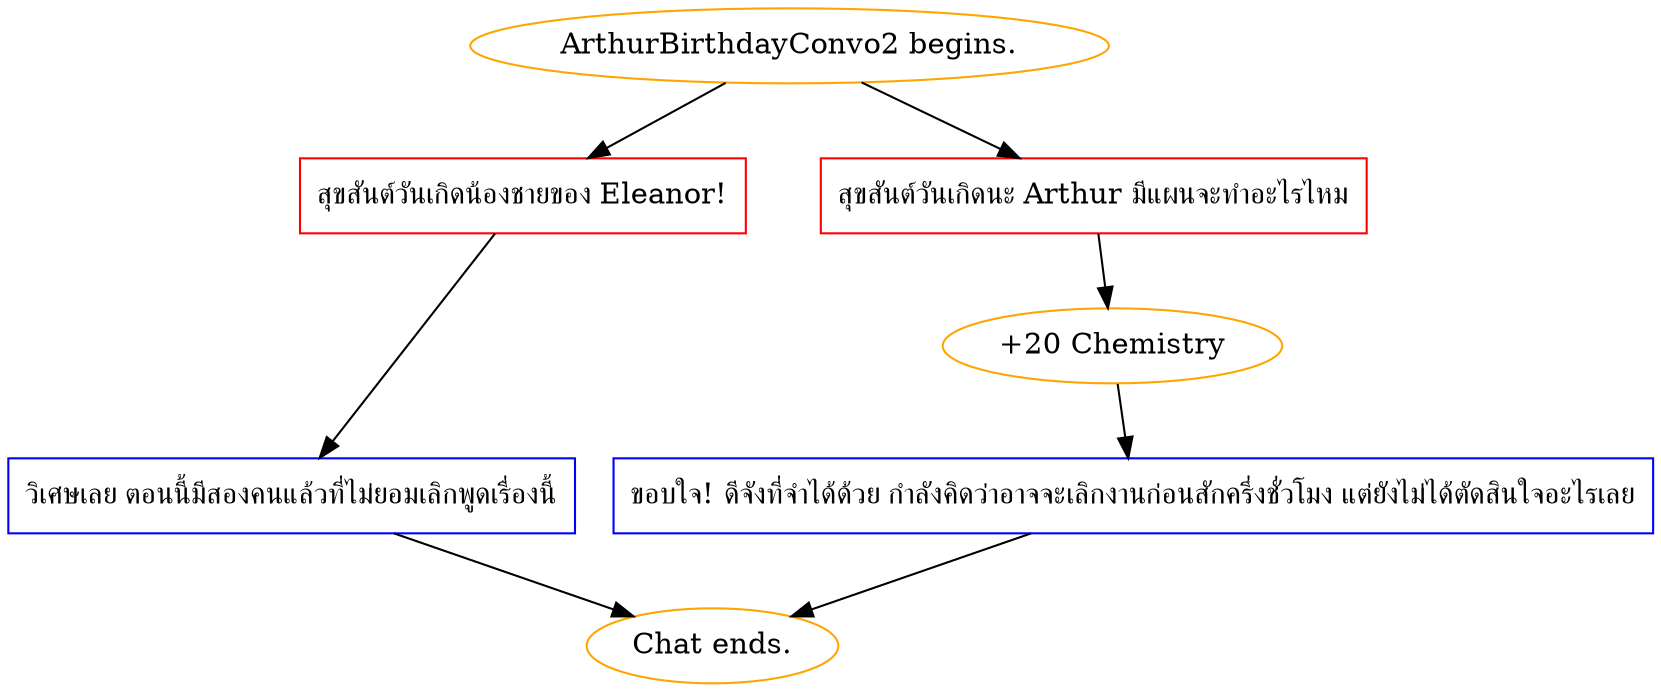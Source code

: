 digraph {
	"ArthurBirthdayConvo2 begins." [color=orange];
		"ArthurBirthdayConvo2 begins." -> j1354427758;
		"ArthurBirthdayConvo2 begins." -> j1628582469;
	j1354427758 [label="สุขสันต์วันเกิดน้องชายของ Eleanor!",shape=box,color=red];
		j1354427758 -> j3685533948;
	j1628582469 [label="สุขสันต์วันเกิดนะ Arthur มีแผนจะทำอะไรไหม",shape=box,color=red];
		j1628582469 -> j3881212671;
	j3685533948 [label="วิเศษเลย ตอนนี้มีสองคนแล้วที่ไม่ยอมเลิกพูดเรื่องนี้",shape=box,color=blue];
		j3685533948 -> "Chat ends.";
	j3881212671 [label="+20 Chemistry",color=orange];
		j3881212671 -> j740928888;
	"Chat ends." [color=orange];
	j740928888 [label="ขอบใจ! ดีจังที่จำได้ด้วย กำลังคิดว่าอาจจะเลิกงานก่อนสักครึ่งชั่วโมง แต่ยังไม่ได้ตัดสินใจอะไรเลย",shape=box,color=blue];
		j740928888 -> "Chat ends.";
}